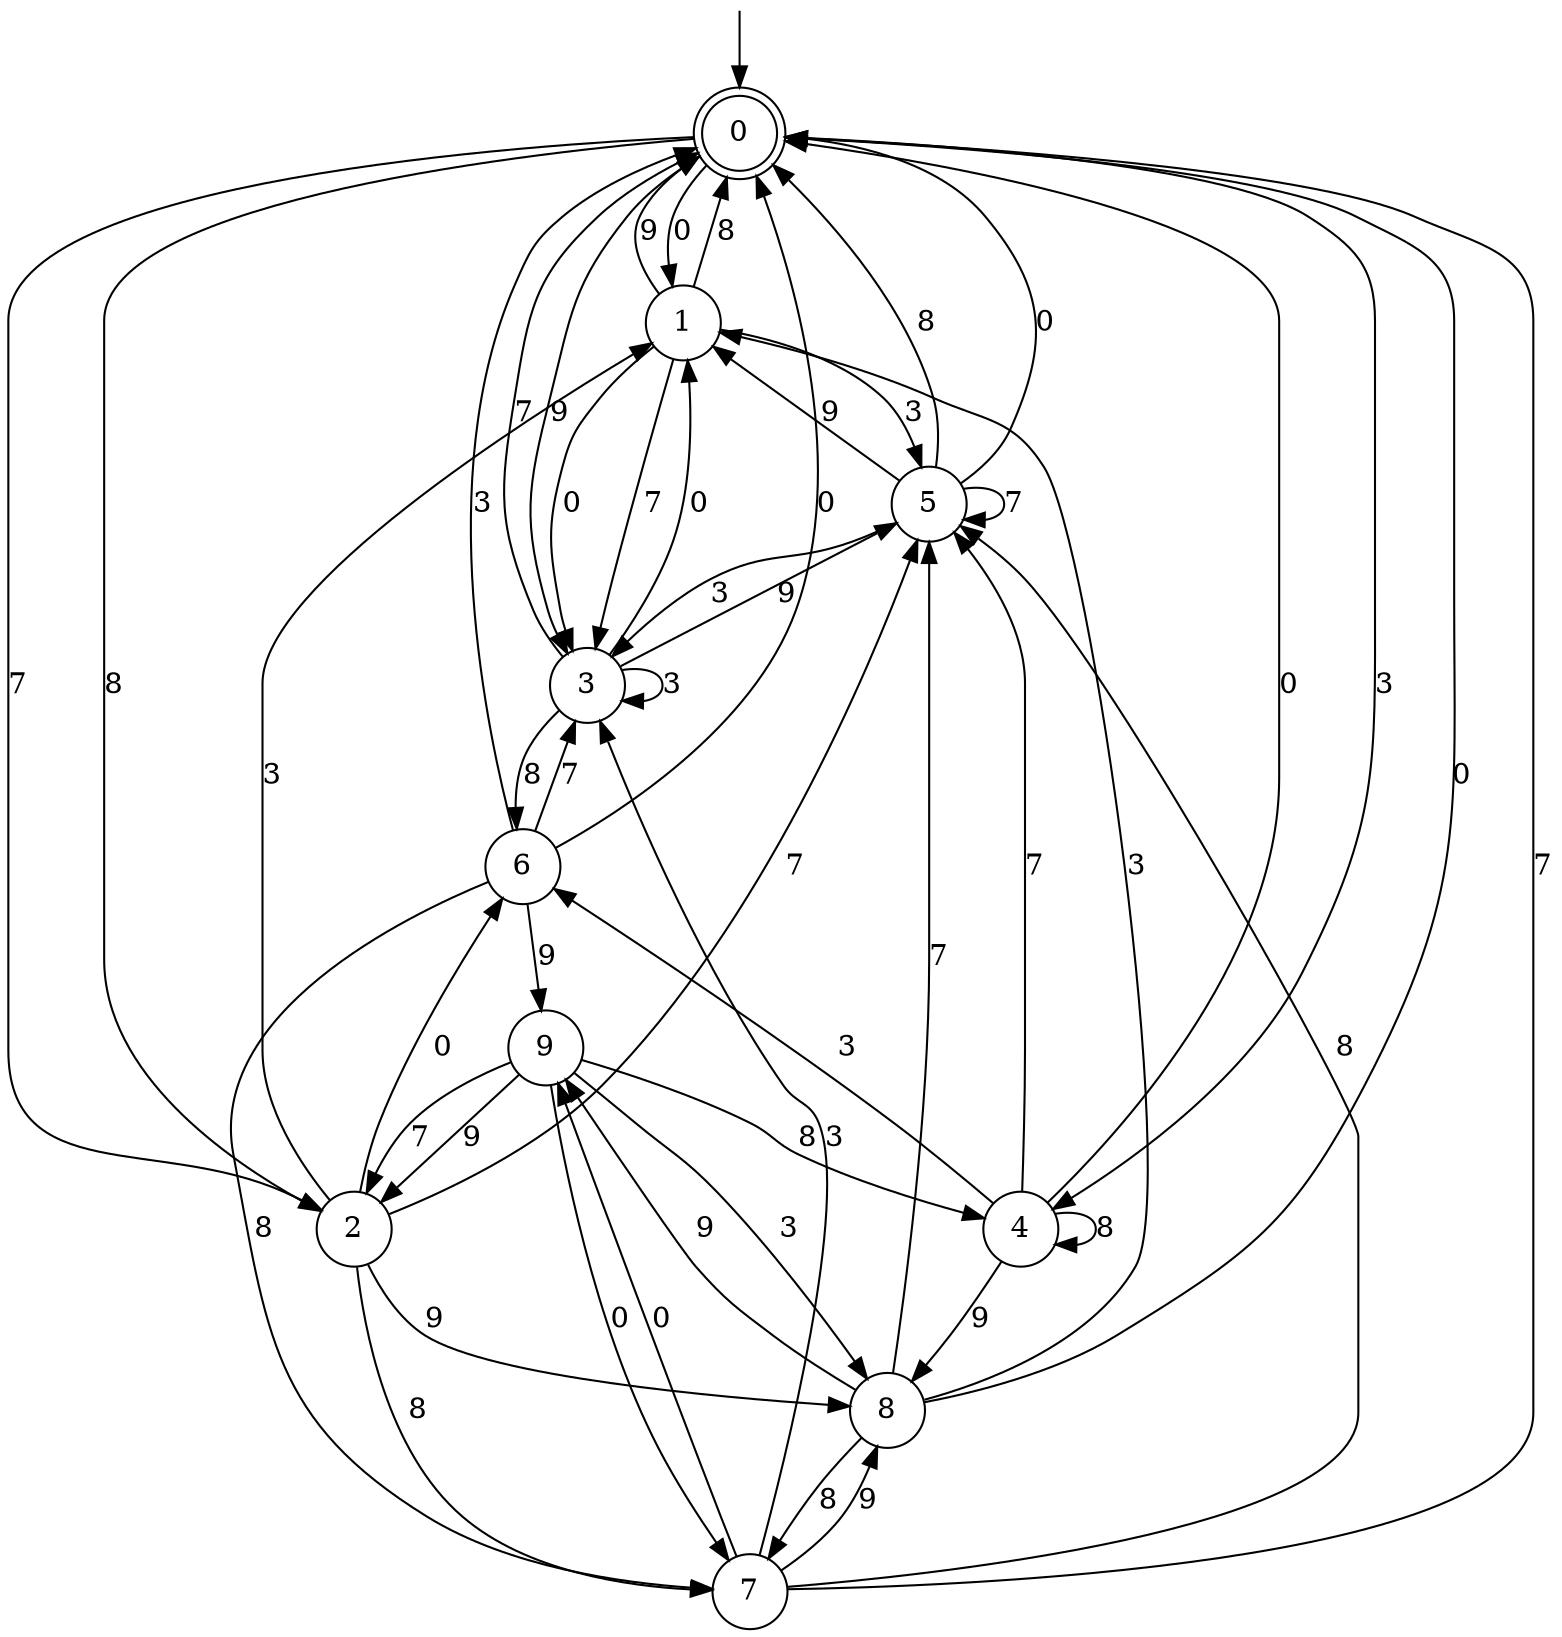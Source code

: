 digraph g {

	s0 [shape="doublecircle" label="0"];
	s1 [shape="circle" label="1"];
	s2 [shape="circle" label="2"];
	s3 [shape="circle" label="3"];
	s4 [shape="circle" label="4"];
	s5 [shape="circle" label="5"];
	s6 [shape="circle" label="6"];
	s7 [shape="circle" label="7"];
	s8 [shape="circle" label="8"];
	s9 [shape="circle" label="9"];
	s0 -> s1 [label="0"];
	s0 -> s2 [label="8"];
	s0 -> s3 [label="9"];
	s0 -> s2 [label="7"];
	s0 -> s4 [label="3"];
	s1 -> s3 [label="0"];
	s1 -> s0 [label="8"];
	s1 -> s0 [label="9"];
	s1 -> s3 [label="7"];
	s1 -> s5 [label="3"];
	s2 -> s6 [label="0"];
	s2 -> s7 [label="8"];
	s2 -> s8 [label="9"];
	s2 -> s5 [label="7"];
	s2 -> s1 [label="3"];
	s3 -> s1 [label="0"];
	s3 -> s6 [label="8"];
	s3 -> s5 [label="9"];
	s3 -> s0 [label="7"];
	s3 -> s3 [label="3"];
	s4 -> s0 [label="0"];
	s4 -> s4 [label="8"];
	s4 -> s8 [label="9"];
	s4 -> s5 [label="7"];
	s4 -> s6 [label="3"];
	s5 -> s0 [label="0"];
	s5 -> s0 [label="8"];
	s5 -> s1 [label="9"];
	s5 -> s5 [label="7"];
	s5 -> s3 [label="3"];
	s6 -> s0 [label="0"];
	s6 -> s7 [label="8"];
	s6 -> s9 [label="9"];
	s6 -> s3 [label="7"];
	s6 -> s0 [label="3"];
	s7 -> s9 [label="0"];
	s7 -> s5 [label="8"];
	s7 -> s8 [label="9"];
	s7 -> s0 [label="7"];
	s7 -> s3 [label="3"];
	s8 -> s0 [label="0"];
	s8 -> s7 [label="8"];
	s8 -> s9 [label="9"];
	s8 -> s5 [label="7"];
	s8 -> s1 [label="3"];
	s9 -> s7 [label="0"];
	s9 -> s4 [label="8"];
	s9 -> s2 [label="9"];
	s9 -> s2 [label="7"];
	s9 -> s8 [label="3"];

__start0 [label="" shape="none" width="0" height="0"];
__start0 -> s0;

}
